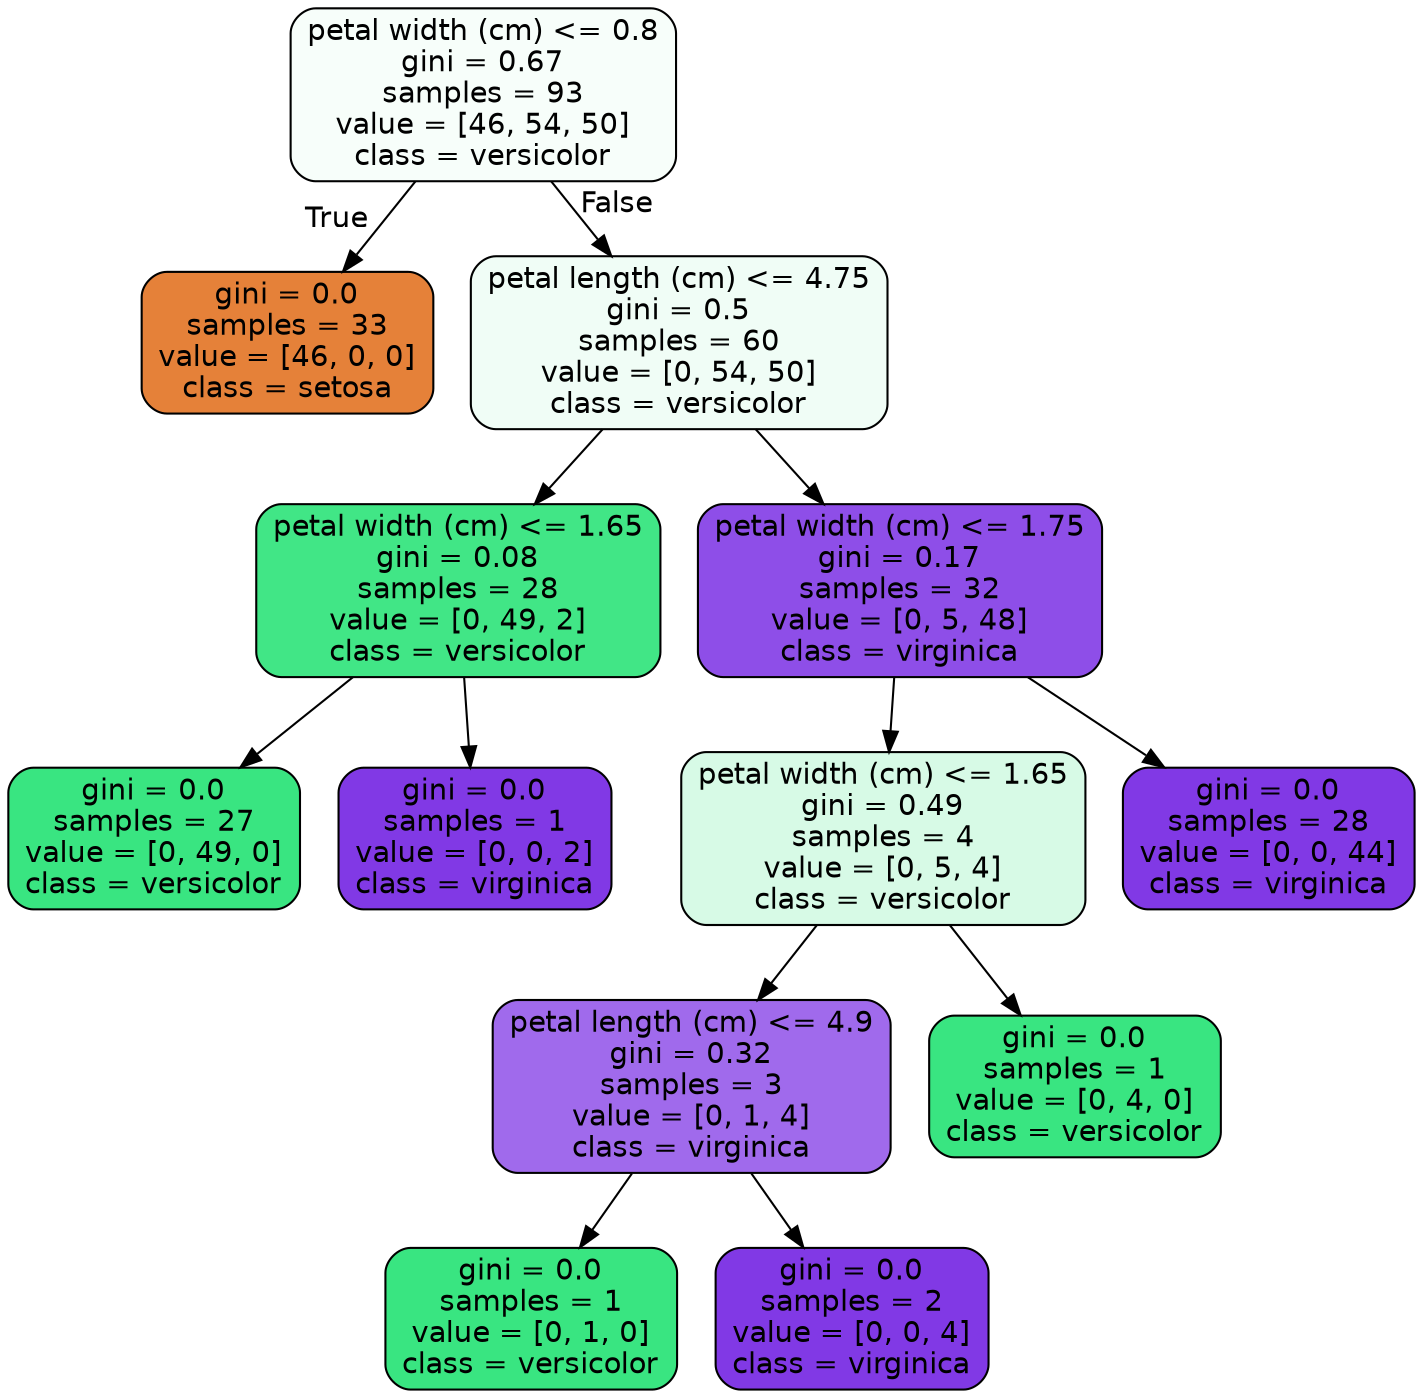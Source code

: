 digraph Tree {
node [shape=box, style="filled, rounded", color="black", fontname="helvetica"] ;
edge [fontname="helvetica"] ;
0 [label="petal width (cm) <= 0.8\ngini = 0.67\nsamples = 93\nvalue = [46, 54, 50]\nclass = versicolor", fillcolor="#f7fefa"] ;
1 [label="gini = 0.0\nsamples = 33\nvalue = [46, 0, 0]\nclass = setosa", fillcolor="#e58139"] ;
0 -> 1 [labeldistance=2.5, labelangle=45, headlabel="True"] ;
2 [label="petal length (cm) <= 4.75\ngini = 0.5\nsamples = 60\nvalue = [0, 54, 50]\nclass = versicolor", fillcolor="#f0fdf6"] ;
0 -> 2 [labeldistance=2.5, labelangle=-45, headlabel="False"] ;
3 [label="petal width (cm) <= 1.65\ngini = 0.08\nsamples = 28\nvalue = [0, 49, 2]\nclass = versicolor", fillcolor="#41e686"] ;
2 -> 3 ;
4 [label="gini = 0.0\nsamples = 27\nvalue = [0, 49, 0]\nclass = versicolor", fillcolor="#39e581"] ;
3 -> 4 ;
5 [label="gini = 0.0\nsamples = 1\nvalue = [0, 0, 2]\nclass = virginica", fillcolor="#8139e5"] ;
3 -> 5 ;
6 [label="petal width (cm) <= 1.75\ngini = 0.17\nsamples = 32\nvalue = [0, 5, 48]\nclass = virginica", fillcolor="#8e4ee8"] ;
2 -> 6 ;
7 [label="petal width (cm) <= 1.65\ngini = 0.49\nsamples = 4\nvalue = [0, 5, 4]\nclass = versicolor", fillcolor="#d7fae6"] ;
6 -> 7 ;
8 [label="petal length (cm) <= 4.9\ngini = 0.32\nsamples = 3\nvalue = [0, 1, 4]\nclass = virginica", fillcolor="#a06aec"] ;
7 -> 8 ;
9 [label="gini = 0.0\nsamples = 1\nvalue = [0, 1, 0]\nclass = versicolor", fillcolor="#39e581"] ;
8 -> 9 ;
10 [label="gini = 0.0\nsamples = 2\nvalue = [0, 0, 4]\nclass = virginica", fillcolor="#8139e5"] ;
8 -> 10 ;
11 [label="gini = 0.0\nsamples = 1\nvalue = [0, 4, 0]\nclass = versicolor", fillcolor="#39e581"] ;
7 -> 11 ;
12 [label="gini = 0.0\nsamples = 28\nvalue = [0, 0, 44]\nclass = virginica", fillcolor="#8139e5"] ;
6 -> 12 ;
}